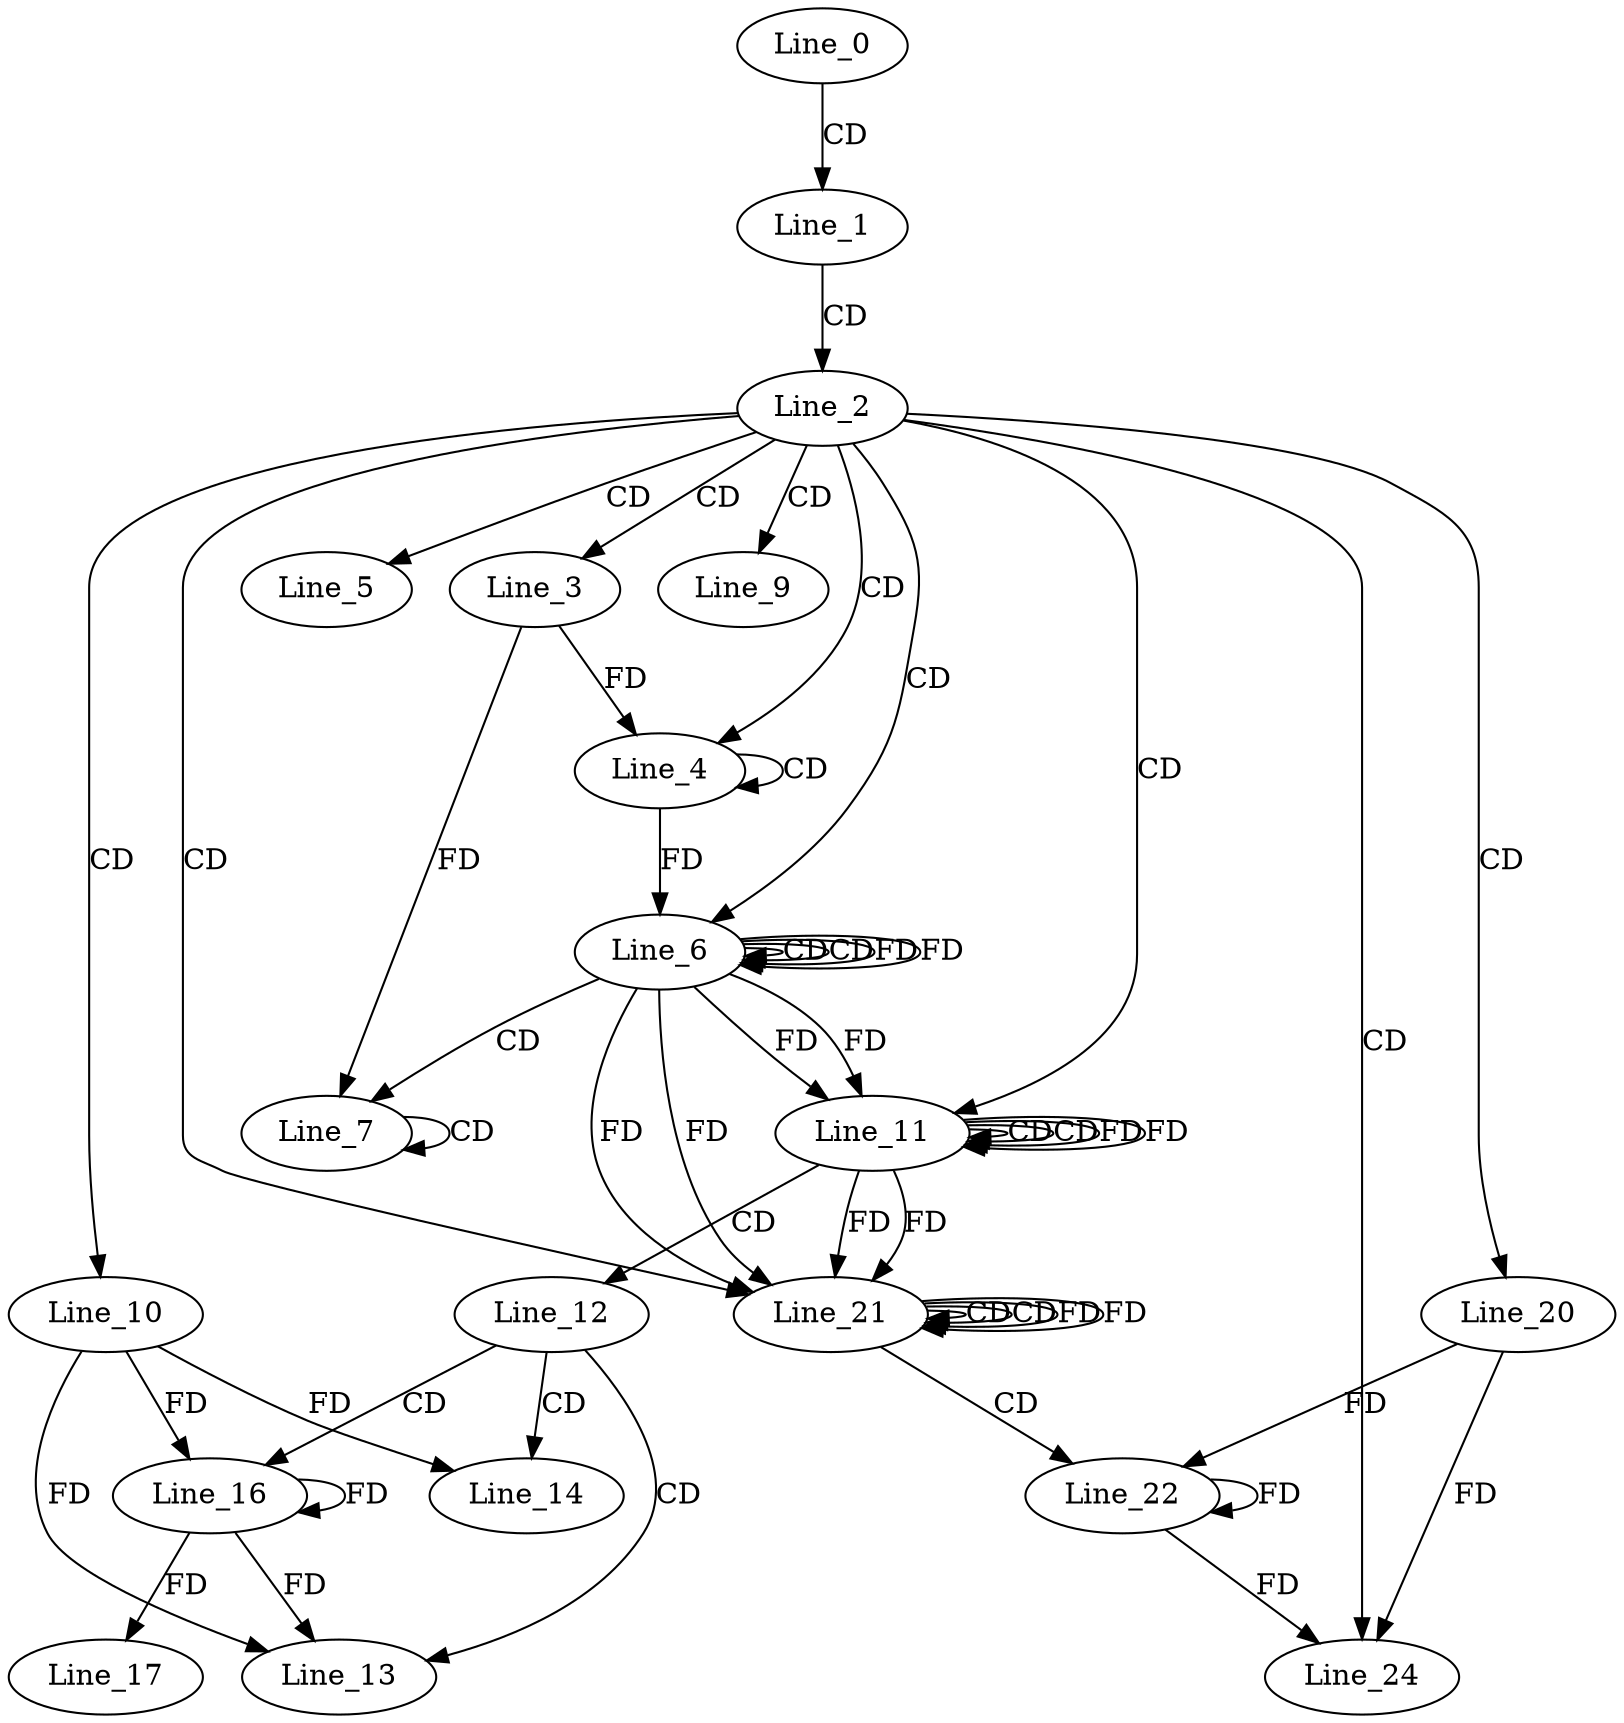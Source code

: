 digraph G {
  Line_0;
  Line_1;
  Line_2;
  Line_3;
  Line_4;
  Line_4;
  Line_5;
  Line_6;
  Line_6;
  Line_6;
  Line_7;
  Line_7;
  Line_9;
  Line_10;
  Line_11;
  Line_11;
  Line_11;
  Line_12;
  Line_13;
  Line_14;
  Line_16;
  Line_17;
  Line_20;
  Line_21;
  Line_21;
  Line_21;
  Line_22;
  Line_22;
  Line_24;
  Line_0 -> Line_1 [ label="CD" ];
  Line_1 -> Line_2 [ label="CD" ];
  Line_2 -> Line_3 [ label="CD" ];
  Line_2 -> Line_4 [ label="CD" ];
  Line_4 -> Line_4 [ label="CD" ];
  Line_3 -> Line_4 [ label="FD" ];
  Line_2 -> Line_5 [ label="CD" ];
  Line_2 -> Line_6 [ label="CD" ];
  Line_6 -> Line_6 [ label="CD" ];
  Line_4 -> Line_6 [ label="FD" ];
  Line_6 -> Line_6 [ label="CD" ];
  Line_6 -> Line_6 [ label="FD" ];
  Line_6 -> Line_7 [ label="CD" ];
  Line_7 -> Line_7 [ label="CD" ];
  Line_3 -> Line_7 [ label="FD" ];
  Line_2 -> Line_9 [ label="CD" ];
  Line_2 -> Line_10 [ label="CD" ];
  Line_2 -> Line_11 [ label="CD" ];
  Line_11 -> Line_11 [ label="CD" ];
  Line_6 -> Line_11 [ label="FD" ];
  Line_11 -> Line_11 [ label="CD" ];
  Line_11 -> Line_11 [ label="FD" ];
  Line_6 -> Line_11 [ label="FD" ];
  Line_11 -> Line_12 [ label="CD" ];
  Line_12 -> Line_13 [ label="CD" ];
  Line_10 -> Line_13 [ label="FD" ];
  Line_12 -> Line_14 [ label="CD" ];
  Line_10 -> Line_14 [ label="FD" ];
  Line_12 -> Line_16 [ label="CD" ];
  Line_16 -> Line_16 [ label="FD" ];
  Line_10 -> Line_16 [ label="FD" ];
  Line_16 -> Line_17 [ label="FD" ];
  Line_2 -> Line_20 [ label="CD" ];
  Line_2 -> Line_21 [ label="CD" ];
  Line_21 -> Line_21 [ label="CD" ];
  Line_11 -> Line_21 [ label="FD" ];
  Line_6 -> Line_21 [ label="FD" ];
  Line_21 -> Line_21 [ label="CD" ];
  Line_21 -> Line_21 [ label="FD" ];
  Line_11 -> Line_21 [ label="FD" ];
  Line_6 -> Line_21 [ label="FD" ];
  Line_21 -> Line_22 [ label="CD" ];
  Line_22 -> Line_22 [ label="FD" ];
  Line_20 -> Line_22 [ label="FD" ];
  Line_2 -> Line_24 [ label="CD" ];
  Line_22 -> Line_24 [ label="FD" ];
  Line_20 -> Line_24 [ label="FD" ];
  Line_6 -> Line_6 [ label="FD" ];
  Line_11 -> Line_11 [ label="FD" ];
  Line_16 -> Line_13 [ label="FD" ];
  Line_21 -> Line_21 [ label="FD" ];
}
